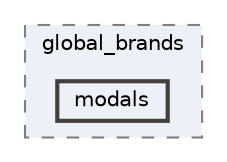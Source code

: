 digraph "resources/views/backend/site_super_admin/global/global_brands/modals"
{
 // LATEX_PDF_SIZE
  bgcolor="transparent";
  edge [fontname=Helvetica,fontsize=10,labelfontname=Helvetica,labelfontsize=10];
  node [fontname=Helvetica,fontsize=10,shape=box,height=0.2,width=0.4];
  compound=true
  subgraph clusterdir_f86ac9057ece4afb1a53fe5a76594ae4 {
    graph [ bgcolor="#edf0f7", pencolor="grey50", label="global_brands", fontname=Helvetica,fontsize=10 style="filled,dashed", URL="dir_f86ac9057ece4afb1a53fe5a76594ae4.html",tooltip=""]
  dir_1faa579c45804e2c5fea28260235c9b8 [label="modals", fillcolor="#edf0f7", color="grey25", style="filled,bold", URL="dir_1faa579c45804e2c5fea28260235c9b8.html",tooltip=""];
  }
}
